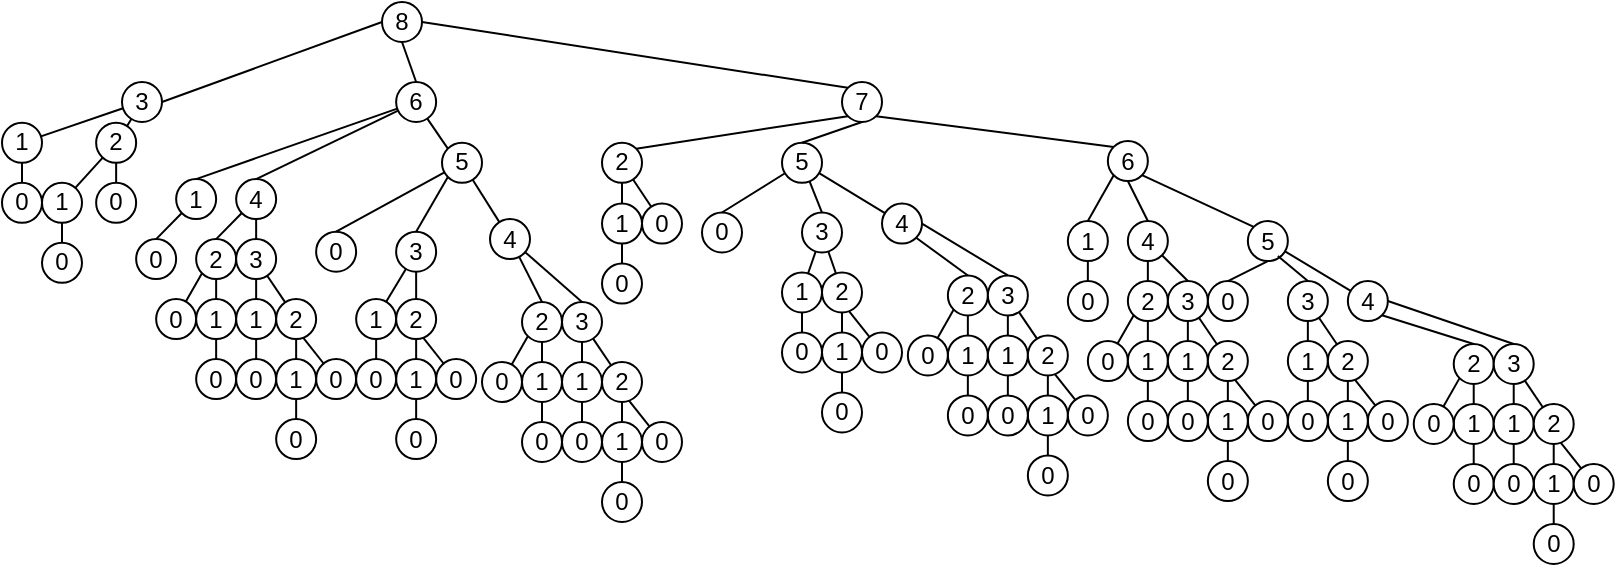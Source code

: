 <mxfile version="14.4.4" type="device"><diagram id="DLng_saLOyk_sJmvVjoK" name="Page-1"><mxGraphModel dx="918" dy="495" grid="1" gridSize="10" guides="1" tooltips="1" connect="1" arrows="1" fold="1" page="1" pageScale="1" pageWidth="827" pageHeight="1169" math="0" shadow="0"><root><mxCell id="0"/><mxCell id="1" parent="0"/><mxCell id="GqvybRSyc_R6Mzjsdeif-1" value="8" style="ellipse;whiteSpace=wrap;html=1;aspect=fixed;" vertex="1" parent="1"><mxGeometry x="360" y="30" width="20" height="20" as="geometry"/></mxCell><mxCell id="GqvybRSyc_R6Mzjsdeif-2" value="3" style="ellipse;whiteSpace=wrap;html=1;aspect=fixed;" vertex="1" parent="1"><mxGeometry x="230" y="70" width="20" height="20" as="geometry"/></mxCell><mxCell id="GqvybRSyc_R6Mzjsdeif-5" value="&lt;div&gt;6&lt;/div&gt;" style="ellipse;whiteSpace=wrap;html=1;aspect=fixed;" vertex="1" parent="1"><mxGeometry x="367.07" y="70" width="20" height="20" as="geometry"/></mxCell><mxCell id="GqvybRSyc_R6Mzjsdeif-6" value="&lt;div&gt;7&lt;/div&gt;" style="ellipse;whiteSpace=wrap;html=1;aspect=fixed;" vertex="1" parent="1"><mxGeometry x="590" y="70" width="20" height="20" as="geometry"/></mxCell><mxCell id="GqvybRSyc_R6Mzjsdeif-8" value="" style="endArrow=none;html=1;entryX=0;entryY=0.5;entryDx=0;entryDy=0;exitX=1;exitY=0.5;exitDx=0;exitDy=0;" edge="1" parent="1" source="GqvybRSyc_R6Mzjsdeif-2" target="GqvybRSyc_R6Mzjsdeif-1"><mxGeometry width="50" height="50" relative="1" as="geometry"><mxPoint x="420" y="280" as="sourcePoint"/><mxPoint x="470" y="230" as="targetPoint"/></mxGeometry></mxCell><mxCell id="GqvybRSyc_R6Mzjsdeif-9" value="" style="endArrow=none;html=1;entryX=1;entryY=0.5;entryDx=0;entryDy=0;exitX=0;exitY=0;exitDx=0;exitDy=0;" edge="1" parent="1" source="GqvybRSyc_R6Mzjsdeif-6" target="GqvybRSyc_R6Mzjsdeif-1"><mxGeometry width="50" height="50" relative="1" as="geometry"><mxPoint x="420" y="280" as="sourcePoint"/><mxPoint x="470" y="230" as="targetPoint"/></mxGeometry></mxCell><mxCell id="GqvybRSyc_R6Mzjsdeif-16" value="" style="endArrow=none;html=1;entryX=0.5;entryY=1;entryDx=0;entryDy=0;exitX=0.5;exitY=0;exitDx=0;exitDy=0;" edge="1" parent="1" source="GqvybRSyc_R6Mzjsdeif-5" target="GqvybRSyc_R6Mzjsdeif-1"><mxGeometry width="50" height="50" relative="1" as="geometry"><mxPoint x="390" y="250" as="sourcePoint"/><mxPoint x="440" y="200" as="targetPoint"/></mxGeometry></mxCell><mxCell id="GqvybRSyc_R6Mzjsdeif-17" value="2" style="ellipse;whiteSpace=wrap;html=1;aspect=fixed;" vertex="1" parent="1"><mxGeometry x="470" y="100.4" width="20" height="20" as="geometry"/></mxCell><mxCell id="GqvybRSyc_R6Mzjsdeif-18" value="5" style="ellipse;whiteSpace=wrap;html=1;aspect=fixed;" vertex="1" parent="1"><mxGeometry x="560" y="100.4" width="20" height="20" as="geometry"/></mxCell><mxCell id="GqvybRSyc_R6Mzjsdeif-19" value="6" style="ellipse;whiteSpace=wrap;html=1;aspect=fixed;" vertex="1" parent="1"><mxGeometry x="722.93" y="99.53" width="20" height="20" as="geometry"/></mxCell><mxCell id="GqvybRSyc_R6Mzjsdeif-21" value="" style="endArrow=none;html=1;entryX=0;entryY=1;entryDx=0;entryDy=0;exitX=1;exitY=0;exitDx=0;exitDy=0;" edge="1" parent="1" source="GqvybRSyc_R6Mzjsdeif-17" target="GqvybRSyc_R6Mzjsdeif-6"><mxGeometry width="50" height="50" relative="1" as="geometry"><mxPoint x="390" y="250" as="sourcePoint"/><mxPoint x="440" y="200" as="targetPoint"/></mxGeometry></mxCell><mxCell id="GqvybRSyc_R6Mzjsdeif-22" value="" style="endArrow=none;html=1;entryX=0.5;entryY=1;entryDx=0;entryDy=0;exitX=0.5;exitY=0;exitDx=0;exitDy=0;" edge="1" parent="1" source="GqvybRSyc_R6Mzjsdeif-18" target="GqvybRSyc_R6Mzjsdeif-6"><mxGeometry width="50" height="50" relative="1" as="geometry"><mxPoint x="390" y="250" as="sourcePoint"/><mxPoint x="440" y="200" as="targetPoint"/></mxGeometry></mxCell><mxCell id="GqvybRSyc_R6Mzjsdeif-23" value="" style="endArrow=none;html=1;entryX=1;entryY=1;entryDx=0;entryDy=0;exitX=0;exitY=0;exitDx=0;exitDy=0;" edge="1" parent="1" source="GqvybRSyc_R6Mzjsdeif-19" target="GqvybRSyc_R6Mzjsdeif-6"><mxGeometry width="50" height="50" relative="1" as="geometry"><mxPoint x="420" y="250" as="sourcePoint"/><mxPoint x="470" y="200" as="targetPoint"/></mxGeometry></mxCell><mxCell id="GqvybRSyc_R6Mzjsdeif-26" value="1" style="ellipse;whiteSpace=wrap;html=1;aspect=fixed;" vertex="1" parent="1"><mxGeometry x="702.93" y="139.53" width="20" height="20" as="geometry"/></mxCell><mxCell id="GqvybRSyc_R6Mzjsdeif-27" value="4" style="ellipse;whiteSpace=wrap;html=1;aspect=fixed;" vertex="1" parent="1"><mxGeometry x="732.93" y="139.53" width="20" height="20" as="geometry"/></mxCell><mxCell id="GqvybRSyc_R6Mzjsdeif-30" value="5" style="ellipse;whiteSpace=wrap;html=1;aspect=fixed;" vertex="1" parent="1"><mxGeometry x="792.93" y="139.53" width="20" height="20" as="geometry"/></mxCell><mxCell id="GqvybRSyc_R6Mzjsdeif-31" value="" style="endArrow=none;html=1;entryX=0;entryY=1;entryDx=0;entryDy=0;exitX=0.5;exitY=0;exitDx=0;exitDy=0;" edge="1" parent="1" source="GqvybRSyc_R6Mzjsdeif-26" target="GqvybRSyc_R6Mzjsdeif-19"><mxGeometry width="50" height="50" relative="1" as="geometry"><mxPoint x="472.93" y="239.53" as="sourcePoint"/><mxPoint x="522.93" y="189.53" as="targetPoint"/></mxGeometry></mxCell><mxCell id="GqvybRSyc_R6Mzjsdeif-32" value="" style="endArrow=none;html=1;entryX=0.5;entryY=1;entryDx=0;entryDy=0;exitX=0.5;exitY=0;exitDx=0;exitDy=0;" edge="1" parent="1" source="GqvybRSyc_R6Mzjsdeif-27" target="GqvybRSyc_R6Mzjsdeif-19"><mxGeometry width="50" height="50" relative="1" as="geometry"><mxPoint x="472.93" y="239.53" as="sourcePoint"/><mxPoint x="522.93" y="189.53" as="targetPoint"/></mxGeometry></mxCell><mxCell id="GqvybRSyc_R6Mzjsdeif-33" value="" style="endArrow=none;html=1;entryX=1;entryY=1;entryDx=0;entryDy=0;exitX=0;exitY=0;exitDx=0;exitDy=0;" edge="1" parent="1" source="GqvybRSyc_R6Mzjsdeif-30" target="GqvybRSyc_R6Mzjsdeif-19"><mxGeometry width="50" height="50" relative="1" as="geometry"><mxPoint x="472.93" y="239.53" as="sourcePoint"/><mxPoint x="522.93" y="189.53" as="targetPoint"/></mxGeometry></mxCell><mxCell id="GqvybRSyc_R6Mzjsdeif-34" value="0" style="ellipse;whiteSpace=wrap;html=1;aspect=fixed;" vertex="1" parent="1"><mxGeometry x="702.93" y="169.53" width="20" height="20" as="geometry"/></mxCell><mxCell id="GqvybRSyc_R6Mzjsdeif-35" value="2" style="ellipse;whiteSpace=wrap;html=1;aspect=fixed;" vertex="1" parent="1"><mxGeometry x="732.93" y="169.53" width="20" height="20" as="geometry"/></mxCell><mxCell id="GqvybRSyc_R6Mzjsdeif-36" value="3" style="ellipse;whiteSpace=wrap;html=1;aspect=fixed;" vertex="1" parent="1"><mxGeometry x="752.93" y="169.53" width="20" height="20" as="geometry"/></mxCell><mxCell id="GqvybRSyc_R6Mzjsdeif-37" value="" style="endArrow=none;html=1;entryX=0.5;entryY=1;entryDx=0;entryDy=0;exitX=0.5;exitY=0;exitDx=0;exitDy=0;" edge="1" parent="1" source="GqvybRSyc_R6Mzjsdeif-34" target="GqvybRSyc_R6Mzjsdeif-26"><mxGeometry width="50" height="50" relative="1" as="geometry"><mxPoint x="472.93" y="239.53" as="sourcePoint"/><mxPoint x="522.93" y="189.53" as="targetPoint"/></mxGeometry></mxCell><mxCell id="GqvybRSyc_R6Mzjsdeif-38" value="" style="endArrow=none;html=1;entryX=0.5;entryY=1;entryDx=0;entryDy=0;exitX=0.5;exitY=0;exitDx=0;exitDy=0;" edge="1" parent="1" source="GqvybRSyc_R6Mzjsdeif-35" target="GqvybRSyc_R6Mzjsdeif-27"><mxGeometry width="50" height="50" relative="1" as="geometry"><mxPoint x="472.93" y="239.53" as="sourcePoint"/><mxPoint x="522.93" y="189.53" as="targetPoint"/></mxGeometry></mxCell><mxCell id="GqvybRSyc_R6Mzjsdeif-39" value="" style="endArrow=none;html=1;entryX=1;entryY=1;entryDx=0;entryDy=0;exitX=0.5;exitY=0;exitDx=0;exitDy=0;" edge="1" parent="1" source="GqvybRSyc_R6Mzjsdeif-36" target="GqvybRSyc_R6Mzjsdeif-27"><mxGeometry width="50" height="50" relative="1" as="geometry"><mxPoint x="472.93" y="239.53" as="sourcePoint"/><mxPoint x="522.93" y="189.53" as="targetPoint"/></mxGeometry></mxCell><mxCell id="GqvybRSyc_R6Mzjsdeif-40" value="0" style="ellipse;whiteSpace=wrap;html=1;aspect=fixed;" vertex="1" parent="1"><mxGeometry x="772.93" y="169.53" width="20" height="20" as="geometry"/></mxCell><mxCell id="GqvybRSyc_R6Mzjsdeif-42" value="4" style="ellipse;whiteSpace=wrap;html=1;aspect=fixed;" vertex="1" parent="1"><mxGeometry x="842.93" y="169.53" width="20" height="20" as="geometry"/></mxCell><mxCell id="GqvybRSyc_R6Mzjsdeif-43" value="" style="endArrow=none;html=1;entryX=0.5;entryY=1;entryDx=0;entryDy=0;exitX=0.5;exitY=0;exitDx=0;exitDy=0;" edge="1" parent="1" source="GqvybRSyc_R6Mzjsdeif-40" target="GqvybRSyc_R6Mzjsdeif-30"><mxGeometry width="50" height="50" relative="1" as="geometry"><mxPoint x="472.93" y="239.53" as="sourcePoint"/><mxPoint x="522.93" y="189.53" as="targetPoint"/></mxGeometry></mxCell><mxCell id="GqvybRSyc_R6Mzjsdeif-45" value="" style="endArrow=none;html=1;" edge="1" parent="1" source="GqvybRSyc_R6Mzjsdeif-42" target="GqvybRSyc_R6Mzjsdeif-30"><mxGeometry width="50" height="50" relative="1" as="geometry"><mxPoint x="472.93" y="239.53" as="sourcePoint"/><mxPoint x="522.93" y="189.53" as="targetPoint"/></mxGeometry></mxCell><mxCell id="GqvybRSyc_R6Mzjsdeif-50" value="0" style="ellipse;whiteSpace=wrap;html=1;aspect=fixed;" vertex="1" parent="1"><mxGeometry x="712.93" y="199.53" width="20" height="20" as="geometry"/></mxCell><mxCell id="GqvybRSyc_R6Mzjsdeif-51" value="1" style="ellipse;whiteSpace=wrap;html=1;aspect=fixed;" vertex="1" parent="1"><mxGeometry x="732.93" y="199.53" width="20" height="20" as="geometry"/></mxCell><mxCell id="GqvybRSyc_R6Mzjsdeif-52" value="0" style="ellipse;whiteSpace=wrap;html=1;aspect=fixed;" vertex="1" parent="1"><mxGeometry x="732.93" y="229.53" width="20" height="20" as="geometry"/></mxCell><mxCell id="GqvybRSyc_R6Mzjsdeif-53" value="" style="endArrow=none;html=1;entryX=0.5;entryY=1;entryDx=0;entryDy=0;exitX=0.5;exitY=0;exitDx=0;exitDy=0;" edge="1" source="GqvybRSyc_R6Mzjsdeif-52" target="GqvybRSyc_R6Mzjsdeif-51" parent="1"><mxGeometry width="50" height="50" relative="1" as="geometry"><mxPoint x="502.93" y="299.53" as="sourcePoint"/><mxPoint x="552.93" y="249.53" as="targetPoint"/></mxGeometry></mxCell><mxCell id="GqvybRSyc_R6Mzjsdeif-54" value="" style="endArrow=none;html=1;entryX=0;entryY=1;entryDx=0;entryDy=0;" edge="1" parent="1" source="GqvybRSyc_R6Mzjsdeif-50" target="GqvybRSyc_R6Mzjsdeif-35"><mxGeometry width="50" height="50" relative="1" as="geometry"><mxPoint x="462.93" y="239.53" as="sourcePoint"/><mxPoint x="512.93" y="189.53" as="targetPoint"/></mxGeometry></mxCell><mxCell id="GqvybRSyc_R6Mzjsdeif-55" value="" style="endArrow=none;html=1;" edge="1" parent="1" source="GqvybRSyc_R6Mzjsdeif-51" target="GqvybRSyc_R6Mzjsdeif-35"><mxGeometry width="50" height="50" relative="1" as="geometry"><mxPoint x="462.93" y="239.53" as="sourcePoint"/><mxPoint x="512.93" y="189.53" as="targetPoint"/></mxGeometry></mxCell><mxCell id="GqvybRSyc_R6Mzjsdeif-56" value="1" style="ellipse;whiteSpace=wrap;html=1;aspect=fixed;" vertex="1" parent="1"><mxGeometry x="752.93" y="199.53" width="20" height="20" as="geometry"/></mxCell><mxCell id="GqvybRSyc_R6Mzjsdeif-57" value="2" style="ellipse;whiteSpace=wrap;html=1;aspect=fixed;" vertex="1" parent="1"><mxGeometry x="772.93" y="199.53" width="20" height="20" as="geometry"/></mxCell><mxCell id="GqvybRSyc_R6Mzjsdeif-58" value="" style="endArrow=none;html=1;" edge="1" parent="1" source="GqvybRSyc_R6Mzjsdeif-56" target="GqvybRSyc_R6Mzjsdeif-36"><mxGeometry width="50" height="50" relative="1" as="geometry"><mxPoint x="472.93" y="229.53" as="sourcePoint"/><mxPoint x="522.93" y="179.53" as="targetPoint"/></mxGeometry></mxCell><mxCell id="GqvybRSyc_R6Mzjsdeif-59" value="" style="endArrow=none;html=1;" edge="1" parent="1" source="GqvybRSyc_R6Mzjsdeif-57" target="GqvybRSyc_R6Mzjsdeif-36"><mxGeometry width="50" height="50" relative="1" as="geometry"><mxPoint x="472.93" y="229.53" as="sourcePoint"/><mxPoint x="522.93" y="179.53" as="targetPoint"/></mxGeometry></mxCell><mxCell id="GqvybRSyc_R6Mzjsdeif-63" value="0" style="ellipse;whiteSpace=wrap;html=1;aspect=fixed;" vertex="1" parent="1"><mxGeometry x="792.93" y="229.53" width="20" height="20" as="geometry"/></mxCell><mxCell id="GqvybRSyc_R6Mzjsdeif-64" value="1" style="ellipse;whiteSpace=wrap;html=1;aspect=fixed;" vertex="1" parent="1"><mxGeometry x="772.93" y="229.53" width="20" height="20" as="geometry"/></mxCell><mxCell id="GqvybRSyc_R6Mzjsdeif-65" value="0" style="ellipse;whiteSpace=wrap;html=1;aspect=fixed;" vertex="1" parent="1"><mxGeometry x="772.93" y="259.53" width="20" height="20" as="geometry"/></mxCell><mxCell id="GqvybRSyc_R6Mzjsdeif-66" value="" style="endArrow=none;html=1;entryX=0.5;entryY=1;entryDx=0;entryDy=0;exitX=0.5;exitY=0;exitDx=0;exitDy=0;" edge="1" source="GqvybRSyc_R6Mzjsdeif-65" target="GqvybRSyc_R6Mzjsdeif-64" parent="1"><mxGeometry width="50" height="50" relative="1" as="geometry"><mxPoint x="542.93" y="329.53" as="sourcePoint"/><mxPoint x="592.93" y="279.53" as="targetPoint"/></mxGeometry></mxCell><mxCell id="GqvybRSyc_R6Mzjsdeif-67" value="" style="endArrow=none;html=1;entryX=0.67;entryY=0.96;entryDx=0;entryDy=0;entryPerimeter=0;" edge="1" source="GqvybRSyc_R6Mzjsdeif-63" target="GqvybRSyc_R6Mzjsdeif-57" parent="1"><mxGeometry width="50" height="50" relative="1" as="geometry"><mxPoint x="502.93" y="299.53" as="sourcePoint"/><mxPoint x="552.93" y="249.53" as="targetPoint"/></mxGeometry></mxCell><mxCell id="GqvybRSyc_R6Mzjsdeif-68" value="" style="endArrow=none;html=1;" edge="1" source="GqvybRSyc_R6Mzjsdeif-64" parent="1"><mxGeometry width="50" height="50" relative="1" as="geometry"><mxPoint x="502.93" y="269.53" as="sourcePoint"/><mxPoint x="782.93" y="219.53" as="targetPoint"/></mxGeometry></mxCell><mxCell id="GqvybRSyc_R6Mzjsdeif-69" value="0" style="ellipse;whiteSpace=wrap;html=1;aspect=fixed;" vertex="1" parent="1"><mxGeometry x="752.93" y="229.53" width="20" height="20" as="geometry"/></mxCell><mxCell id="GqvybRSyc_R6Mzjsdeif-70" value="" style="endArrow=none;html=1;entryX=0.5;entryY=1;entryDx=0;entryDy=0;exitX=0.5;exitY=0;exitDx=0;exitDy=0;" edge="1" source="GqvybRSyc_R6Mzjsdeif-69" parent="1"><mxGeometry width="50" height="50" relative="1" as="geometry"><mxPoint x="522.93" y="299.53" as="sourcePoint"/><mxPoint x="762.93" y="219.53" as="targetPoint"/></mxGeometry></mxCell><mxCell id="GqvybRSyc_R6Mzjsdeif-71" value="3" style="ellipse;whiteSpace=wrap;html=1;aspect=fixed;" vertex="1" parent="1"><mxGeometry x="812.93" y="169.53" width="20" height="20" as="geometry"/></mxCell><mxCell id="GqvybRSyc_R6Mzjsdeif-72" value="1" style="ellipse;whiteSpace=wrap;html=1;aspect=fixed;" vertex="1" parent="1"><mxGeometry x="812.93" y="199.53" width="20" height="20" as="geometry"/></mxCell><mxCell id="GqvybRSyc_R6Mzjsdeif-73" value="2" style="ellipse;whiteSpace=wrap;html=1;aspect=fixed;" vertex="1" parent="1"><mxGeometry x="832.93" y="199.53" width="20" height="20" as="geometry"/></mxCell><mxCell id="GqvybRSyc_R6Mzjsdeif-74" value="" style="endArrow=none;html=1;" edge="1" source="GqvybRSyc_R6Mzjsdeif-72" target="GqvybRSyc_R6Mzjsdeif-71" parent="1"><mxGeometry width="50" height="50" relative="1" as="geometry"><mxPoint x="532.93" y="229.53" as="sourcePoint"/><mxPoint x="582.93" y="179.53" as="targetPoint"/></mxGeometry></mxCell><mxCell id="GqvybRSyc_R6Mzjsdeif-75" value="" style="endArrow=none;html=1;" edge="1" source="GqvybRSyc_R6Mzjsdeif-73" target="GqvybRSyc_R6Mzjsdeif-71" parent="1"><mxGeometry width="50" height="50" relative="1" as="geometry"><mxPoint x="532.93" y="229.53" as="sourcePoint"/><mxPoint x="582.93" y="179.53" as="targetPoint"/></mxGeometry></mxCell><mxCell id="GqvybRSyc_R6Mzjsdeif-76" value="0" style="ellipse;whiteSpace=wrap;html=1;aspect=fixed;" vertex="1" parent="1"><mxGeometry x="852.93" y="229.53" width="20" height="20" as="geometry"/></mxCell><mxCell id="GqvybRSyc_R6Mzjsdeif-77" value="1" style="ellipse;whiteSpace=wrap;html=1;aspect=fixed;" vertex="1" parent="1"><mxGeometry x="832.93" y="229.53" width="20" height="20" as="geometry"/></mxCell><mxCell id="GqvybRSyc_R6Mzjsdeif-78" value="0" style="ellipse;whiteSpace=wrap;html=1;aspect=fixed;" vertex="1" parent="1"><mxGeometry x="832.93" y="259.53" width="20" height="20" as="geometry"/></mxCell><mxCell id="GqvybRSyc_R6Mzjsdeif-79" value="" style="endArrow=none;html=1;entryX=0.5;entryY=1;entryDx=0;entryDy=0;exitX=0.5;exitY=0;exitDx=0;exitDy=0;" edge="1" source="GqvybRSyc_R6Mzjsdeif-78" target="GqvybRSyc_R6Mzjsdeif-77" parent="1"><mxGeometry width="50" height="50" relative="1" as="geometry"><mxPoint x="602.93" y="329.53" as="sourcePoint"/><mxPoint x="652.93" y="279.53" as="targetPoint"/></mxGeometry></mxCell><mxCell id="GqvybRSyc_R6Mzjsdeif-80" value="" style="endArrow=none;html=1;entryX=0.67;entryY=0.96;entryDx=0;entryDy=0;entryPerimeter=0;" edge="1" source="GqvybRSyc_R6Mzjsdeif-76" target="GqvybRSyc_R6Mzjsdeif-73" parent="1"><mxGeometry width="50" height="50" relative="1" as="geometry"><mxPoint x="562.93" y="299.53" as="sourcePoint"/><mxPoint x="612.93" y="249.53" as="targetPoint"/></mxGeometry></mxCell><mxCell id="GqvybRSyc_R6Mzjsdeif-81" value="" style="endArrow=none;html=1;" edge="1" source="GqvybRSyc_R6Mzjsdeif-77" parent="1"><mxGeometry width="50" height="50" relative="1" as="geometry"><mxPoint x="562.93" y="269.53" as="sourcePoint"/><mxPoint x="842.93" y="219.53" as="targetPoint"/></mxGeometry></mxCell><mxCell id="GqvybRSyc_R6Mzjsdeif-82" value="0" style="ellipse;whiteSpace=wrap;html=1;aspect=fixed;" vertex="1" parent="1"><mxGeometry x="812.93" y="229.53" width="20" height="20" as="geometry"/></mxCell><mxCell id="GqvybRSyc_R6Mzjsdeif-83" value="" style="endArrow=none;html=1;entryX=0.5;entryY=1;entryDx=0;entryDy=0;exitX=0.5;exitY=0;exitDx=0;exitDy=0;" edge="1" source="GqvybRSyc_R6Mzjsdeif-82" parent="1"><mxGeometry width="50" height="50" relative="1" as="geometry"><mxPoint x="582.93" y="299.53" as="sourcePoint"/><mxPoint x="822.93" y="219.53" as="targetPoint"/></mxGeometry></mxCell><mxCell id="GqvybRSyc_R6Mzjsdeif-84" value="" style="endArrow=none;html=1;entryX=0.75;entryY=1.02;entryDx=0;entryDy=0;exitX=0.5;exitY=0;exitDx=0;exitDy=0;entryPerimeter=0;" edge="1" source="GqvybRSyc_R6Mzjsdeif-71" parent="1"><mxGeometry width="50" height="50" relative="1" as="geometry"><mxPoint x="532.93" y="239.53" as="sourcePoint"/><mxPoint x="807.93" y="157.0" as="targetPoint"/></mxGeometry></mxCell><mxCell id="GqvybRSyc_R6Mzjsdeif-85" value="2" style="ellipse;whiteSpace=wrap;html=1;aspect=fixed;" vertex="1" parent="1"><mxGeometry x="895.86" y="200.99" width="20" height="20" as="geometry"/></mxCell><mxCell id="GqvybRSyc_R6Mzjsdeif-86" value="3" style="ellipse;whiteSpace=wrap;html=1;aspect=fixed;" vertex="1" parent="1"><mxGeometry x="915.86" y="200.99" width="20" height="20" as="geometry"/></mxCell><mxCell id="GqvybRSyc_R6Mzjsdeif-87" value="" style="endArrow=none;html=1;entryX=1;entryY=1;entryDx=0;entryDy=0;exitX=0.5;exitY=0;exitDx=0;exitDy=0;" edge="1" source="GqvybRSyc_R6Mzjsdeif-85" parent="1" target="GqvybRSyc_R6Mzjsdeif-42"><mxGeometry width="50" height="50" relative="1" as="geometry"><mxPoint x="635.86" y="270.99" as="sourcePoint"/><mxPoint x="862.931" y="196.601" as="targetPoint"/></mxGeometry></mxCell><mxCell id="GqvybRSyc_R6Mzjsdeif-88" value="" style="endArrow=none;html=1;entryX=1;entryY=0.5;entryDx=0;entryDy=0;exitX=0.5;exitY=0;exitDx=0;exitDy=0;" edge="1" source="GqvybRSyc_R6Mzjsdeif-86" parent="1" target="GqvybRSyc_R6Mzjsdeif-42"><mxGeometry width="50" height="50" relative="1" as="geometry"><mxPoint x="635.86" y="270.99" as="sourcePoint"/><mxPoint x="865.86" y="189.53" as="targetPoint"/></mxGeometry></mxCell><mxCell id="GqvybRSyc_R6Mzjsdeif-89" value="1" style="ellipse;whiteSpace=wrap;html=1;aspect=fixed;" vertex="1" parent="1"><mxGeometry x="895.86" y="230.99" width="20" height="20" as="geometry"/></mxCell><mxCell id="GqvybRSyc_R6Mzjsdeif-90" value="0" style="ellipse;whiteSpace=wrap;html=1;aspect=fixed;" vertex="1" parent="1"><mxGeometry x="895.86" y="260.99" width="20" height="20" as="geometry"/></mxCell><mxCell id="GqvybRSyc_R6Mzjsdeif-91" value="" style="endArrow=none;html=1;entryX=0.5;entryY=1;entryDx=0;entryDy=0;exitX=0.5;exitY=0;exitDx=0;exitDy=0;" edge="1" source="GqvybRSyc_R6Mzjsdeif-90" target="GqvybRSyc_R6Mzjsdeif-89" parent="1"><mxGeometry width="50" height="50" relative="1" as="geometry"><mxPoint x="665.86" y="330.99" as="sourcePoint"/><mxPoint x="715.86" y="280.99" as="targetPoint"/></mxGeometry></mxCell><mxCell id="GqvybRSyc_R6Mzjsdeif-92" value="" style="endArrow=none;html=1;" edge="1" source="GqvybRSyc_R6Mzjsdeif-89" target="GqvybRSyc_R6Mzjsdeif-85" parent="1"><mxGeometry width="50" height="50" relative="1" as="geometry"><mxPoint x="625.86" y="270.99" as="sourcePoint"/><mxPoint x="675.86" y="220.99" as="targetPoint"/></mxGeometry></mxCell><mxCell id="GqvybRSyc_R6Mzjsdeif-93" value="1" style="ellipse;whiteSpace=wrap;html=1;aspect=fixed;" vertex="1" parent="1"><mxGeometry x="915.86" y="230.99" width="20" height="20" as="geometry"/></mxCell><mxCell id="GqvybRSyc_R6Mzjsdeif-94" value="2" style="ellipse;whiteSpace=wrap;html=1;aspect=fixed;" vertex="1" parent="1"><mxGeometry x="935.86" y="230.99" width="20" height="20" as="geometry"/></mxCell><mxCell id="GqvybRSyc_R6Mzjsdeif-95" value="" style="endArrow=none;html=1;" edge="1" source="GqvybRSyc_R6Mzjsdeif-93" target="GqvybRSyc_R6Mzjsdeif-86" parent="1"><mxGeometry width="50" height="50" relative="1" as="geometry"><mxPoint x="635.86" y="260.99" as="sourcePoint"/><mxPoint x="685.86" y="210.99" as="targetPoint"/></mxGeometry></mxCell><mxCell id="GqvybRSyc_R6Mzjsdeif-96" value="" style="endArrow=none;html=1;" edge="1" source="GqvybRSyc_R6Mzjsdeif-94" target="GqvybRSyc_R6Mzjsdeif-86" parent="1"><mxGeometry width="50" height="50" relative="1" as="geometry"><mxPoint x="635.86" y="260.99" as="sourcePoint"/><mxPoint x="685.86" y="210.99" as="targetPoint"/></mxGeometry></mxCell><mxCell id="GqvybRSyc_R6Mzjsdeif-97" value="1" style="ellipse;whiteSpace=wrap;html=1;aspect=fixed;" vertex="1" parent="1"><mxGeometry x="935.86" y="260.99" width="20" height="20" as="geometry"/></mxCell><mxCell id="GqvybRSyc_R6Mzjsdeif-98" value="0" style="ellipse;whiteSpace=wrap;html=1;aspect=fixed;" vertex="1" parent="1"><mxGeometry x="935.86" y="290.99" width="20" height="20" as="geometry"/></mxCell><mxCell id="GqvybRSyc_R6Mzjsdeif-99" value="" style="endArrow=none;html=1;entryX=0.5;entryY=1;entryDx=0;entryDy=0;exitX=0.5;exitY=0;exitDx=0;exitDy=0;" edge="1" source="GqvybRSyc_R6Mzjsdeif-98" target="GqvybRSyc_R6Mzjsdeif-97" parent="1"><mxGeometry width="50" height="50" relative="1" as="geometry"><mxPoint x="705.86" y="360.99" as="sourcePoint"/><mxPoint x="755.86" y="310.99" as="targetPoint"/></mxGeometry></mxCell><mxCell id="GqvybRSyc_R6Mzjsdeif-100" value="" style="endArrow=none;html=1;entryX=0.67;entryY=0.96;entryDx=0;entryDy=0;entryPerimeter=0;" edge="1" source="GqvybRSyc_R6Mzjsdeif-106" target="GqvybRSyc_R6Mzjsdeif-94" parent="1"><mxGeometry width="50" height="50" relative="1" as="geometry"><mxPoint x="665.86" y="330.99" as="sourcePoint"/><mxPoint x="715.86" y="280.99" as="targetPoint"/></mxGeometry></mxCell><mxCell id="GqvybRSyc_R6Mzjsdeif-101" value="" style="endArrow=none;html=1;" edge="1" source="GqvybRSyc_R6Mzjsdeif-97" parent="1"><mxGeometry width="50" height="50" relative="1" as="geometry"><mxPoint x="665.86" y="300.99" as="sourcePoint"/><mxPoint x="945.86" y="250.99" as="targetPoint"/></mxGeometry></mxCell><mxCell id="GqvybRSyc_R6Mzjsdeif-102" value="0" style="ellipse;whiteSpace=wrap;html=1;aspect=fixed;" vertex="1" parent="1"><mxGeometry x="915.86" y="260.99" width="20" height="20" as="geometry"/></mxCell><mxCell id="GqvybRSyc_R6Mzjsdeif-103" value="" style="endArrow=none;html=1;entryX=0.5;entryY=1;entryDx=0;entryDy=0;exitX=0.5;exitY=0;exitDx=0;exitDy=0;" edge="1" source="GqvybRSyc_R6Mzjsdeif-102" parent="1"><mxGeometry width="50" height="50" relative="1" as="geometry"><mxPoint x="685.86" y="330.99" as="sourcePoint"/><mxPoint x="925.86" y="250.99" as="targetPoint"/></mxGeometry></mxCell><mxCell id="GqvybRSyc_R6Mzjsdeif-104" value="0" style="ellipse;whiteSpace=wrap;html=1;aspect=fixed;" vertex="1" parent="1"><mxGeometry x="875.86" y="230.99" width="20" height="20" as="geometry"/></mxCell><mxCell id="GqvybRSyc_R6Mzjsdeif-105" value="" style="endArrow=none;html=1;entryX=0;entryY=1;entryDx=0;entryDy=0;" edge="1" source="GqvybRSyc_R6Mzjsdeif-104" target="GqvybRSyc_R6Mzjsdeif-85" parent="1"><mxGeometry width="50" height="50" relative="1" as="geometry"><mxPoint x="625.86" y="270.99" as="sourcePoint"/><mxPoint x="675.86" y="220.99" as="targetPoint"/></mxGeometry></mxCell><mxCell id="GqvybRSyc_R6Mzjsdeif-106" value="0" style="ellipse;whiteSpace=wrap;html=1;aspect=fixed;" vertex="1" parent="1"><mxGeometry x="955.86" y="260.99" width="20" height="20" as="geometry"/></mxCell><mxCell id="GqvybRSyc_R6Mzjsdeif-151" value="0" style="ellipse;whiteSpace=wrap;html=1;aspect=fixed;" vertex="1" parent="1"><mxGeometry x="520" y="135.26" width="20" height="20" as="geometry"/></mxCell><mxCell id="GqvybRSyc_R6Mzjsdeif-152" value="4" style="ellipse;whiteSpace=wrap;html=1;aspect=fixed;" vertex="1" parent="1"><mxGeometry x="610" y="130.8" width="20" height="20" as="geometry"/></mxCell><mxCell id="GqvybRSyc_R6Mzjsdeif-153" value="" style="endArrow=none;html=1;exitX=0.5;exitY=0;exitDx=0;exitDy=0;" edge="1" source="GqvybRSyc_R6Mzjsdeif-151" parent="1" target="GqvybRSyc_R6Mzjsdeif-18"><mxGeometry width="50" height="50" relative="1" as="geometry"><mxPoint x="260" y="214.86" as="sourcePoint"/><mxPoint x="590" y="134.86" as="targetPoint"/></mxGeometry></mxCell><mxCell id="GqvybRSyc_R6Mzjsdeif-154" value="" style="endArrow=none;html=1;" edge="1" source="GqvybRSyc_R6Mzjsdeif-152" parent="1" target="GqvybRSyc_R6Mzjsdeif-18"><mxGeometry width="50" height="50" relative="1" as="geometry"><mxPoint x="260" y="214.86" as="sourcePoint"/><mxPoint x="598.575" y="130.005" as="targetPoint"/></mxGeometry></mxCell><mxCell id="GqvybRSyc_R6Mzjsdeif-155" value="3" style="ellipse;whiteSpace=wrap;html=1;aspect=fixed;" vertex="1" parent="1"><mxGeometry x="570.0" y="135.26" width="20" height="20" as="geometry"/></mxCell><mxCell id="GqvybRSyc_R6Mzjsdeif-156" value="1" style="ellipse;whiteSpace=wrap;html=1;aspect=fixed;" vertex="1" parent="1"><mxGeometry x="560.0" y="165.26" width="20" height="20" as="geometry"/></mxCell><mxCell id="GqvybRSyc_R6Mzjsdeif-157" value="2" style="ellipse;whiteSpace=wrap;html=1;aspect=fixed;" vertex="1" parent="1"><mxGeometry x="580.0" y="165.26" width="20" height="20" as="geometry"/></mxCell><mxCell id="GqvybRSyc_R6Mzjsdeif-158" value="" style="endArrow=none;html=1;" edge="1" source="GqvybRSyc_R6Mzjsdeif-156" target="GqvybRSyc_R6Mzjsdeif-155" parent="1"><mxGeometry width="50" height="50" relative="1" as="geometry"><mxPoint x="280" y="195.26" as="sourcePoint"/><mxPoint x="330.0" y="145.26" as="targetPoint"/></mxGeometry></mxCell><mxCell id="GqvybRSyc_R6Mzjsdeif-159" value="" style="endArrow=none;html=1;" edge="1" source="GqvybRSyc_R6Mzjsdeif-157" target="GqvybRSyc_R6Mzjsdeif-155" parent="1"><mxGeometry width="50" height="50" relative="1" as="geometry"><mxPoint x="280" y="195.26" as="sourcePoint"/><mxPoint x="330.0" y="145.26" as="targetPoint"/></mxGeometry></mxCell><mxCell id="GqvybRSyc_R6Mzjsdeif-160" value="0" style="ellipse;whiteSpace=wrap;html=1;aspect=fixed;" vertex="1" parent="1"><mxGeometry x="600.0" y="195.26" width="20" height="20" as="geometry"/></mxCell><mxCell id="GqvybRSyc_R6Mzjsdeif-161" value="1" style="ellipse;whiteSpace=wrap;html=1;aspect=fixed;" vertex="1" parent="1"><mxGeometry x="580.0" y="195.26" width="20" height="20" as="geometry"/></mxCell><mxCell id="GqvybRSyc_R6Mzjsdeif-162" value="0" style="ellipse;whiteSpace=wrap;html=1;aspect=fixed;" vertex="1" parent="1"><mxGeometry x="580.0" y="225.26" width="20" height="20" as="geometry"/></mxCell><mxCell id="GqvybRSyc_R6Mzjsdeif-163" value="" style="endArrow=none;html=1;entryX=0.5;entryY=1;entryDx=0;entryDy=0;exitX=0.5;exitY=0;exitDx=0;exitDy=0;" edge="1" source="GqvybRSyc_R6Mzjsdeif-162" target="GqvybRSyc_R6Mzjsdeif-161" parent="1"><mxGeometry width="50" height="50" relative="1" as="geometry"><mxPoint x="350.0" y="295.26" as="sourcePoint"/><mxPoint x="400.0" y="245.26" as="targetPoint"/></mxGeometry></mxCell><mxCell id="GqvybRSyc_R6Mzjsdeif-164" value="" style="endArrow=none;html=1;entryX=0.67;entryY=0.96;entryDx=0;entryDy=0;entryPerimeter=0;" edge="1" source="GqvybRSyc_R6Mzjsdeif-160" target="GqvybRSyc_R6Mzjsdeif-157" parent="1"><mxGeometry width="50" height="50" relative="1" as="geometry"><mxPoint x="310.0" y="265.26" as="sourcePoint"/><mxPoint x="360.0" y="215.26" as="targetPoint"/></mxGeometry></mxCell><mxCell id="GqvybRSyc_R6Mzjsdeif-165" value="" style="endArrow=none;html=1;" edge="1" source="GqvybRSyc_R6Mzjsdeif-161" parent="1"><mxGeometry width="50" height="50" relative="1" as="geometry"><mxPoint x="310.0" y="235.26" as="sourcePoint"/><mxPoint x="590" y="185.26" as="targetPoint"/></mxGeometry></mxCell><mxCell id="GqvybRSyc_R6Mzjsdeif-166" value="0" style="ellipse;whiteSpace=wrap;html=1;aspect=fixed;" vertex="1" parent="1"><mxGeometry x="560.0" y="195.26" width="20" height="20" as="geometry"/></mxCell><mxCell id="GqvybRSyc_R6Mzjsdeif-167" value="" style="endArrow=none;html=1;entryX=0.5;entryY=1;entryDx=0;entryDy=0;exitX=0.5;exitY=0;exitDx=0;exitDy=0;" edge="1" source="GqvybRSyc_R6Mzjsdeif-166" parent="1"><mxGeometry width="50" height="50" relative="1" as="geometry"><mxPoint x="330.0" y="265.26" as="sourcePoint"/><mxPoint x="570" y="185.26" as="targetPoint"/></mxGeometry></mxCell><mxCell id="GqvybRSyc_R6Mzjsdeif-168" value="" style="endArrow=none;html=1;exitX=0.5;exitY=0;exitDx=0;exitDy=0;" edge="1" source="GqvybRSyc_R6Mzjsdeif-155" parent="1" target="GqvybRSyc_R6Mzjsdeif-18"><mxGeometry width="50" height="50" relative="1" as="geometry"><mxPoint x="320" y="214.86" as="sourcePoint"/><mxPoint x="595" y="132.33" as="targetPoint"/></mxGeometry></mxCell><mxCell id="GqvybRSyc_R6Mzjsdeif-169" value="2" style="ellipse;whiteSpace=wrap;html=1;aspect=fixed;" vertex="1" parent="1"><mxGeometry x="642.93" y="166.72" width="20" height="20" as="geometry"/></mxCell><mxCell id="GqvybRSyc_R6Mzjsdeif-170" value="3" style="ellipse;whiteSpace=wrap;html=1;aspect=fixed;" vertex="1" parent="1"><mxGeometry x="662.93" y="166.72" width="20" height="20" as="geometry"/></mxCell><mxCell id="GqvybRSyc_R6Mzjsdeif-171" value="" style="endArrow=none;html=1;entryX=1;entryY=1;entryDx=0;entryDy=0;exitX=0.5;exitY=0;exitDx=0;exitDy=0;" edge="1" source="GqvybRSyc_R6Mzjsdeif-169" target="GqvybRSyc_R6Mzjsdeif-152" parent="1"><mxGeometry width="50" height="50" relative="1" as="geometry"><mxPoint x="382.93" y="236.72" as="sourcePoint"/><mxPoint x="610.001" y="162.331" as="targetPoint"/></mxGeometry></mxCell><mxCell id="GqvybRSyc_R6Mzjsdeif-172" value="" style="endArrow=none;html=1;entryX=1;entryY=0.5;entryDx=0;entryDy=0;exitX=0.5;exitY=0;exitDx=0;exitDy=0;" edge="1" source="GqvybRSyc_R6Mzjsdeif-170" target="GqvybRSyc_R6Mzjsdeif-152" parent="1"><mxGeometry width="50" height="50" relative="1" as="geometry"><mxPoint x="382.93" y="236.72" as="sourcePoint"/><mxPoint x="612.93" y="155.26" as="targetPoint"/></mxGeometry></mxCell><mxCell id="GqvybRSyc_R6Mzjsdeif-173" value="1" style="ellipse;whiteSpace=wrap;html=1;aspect=fixed;" vertex="1" parent="1"><mxGeometry x="642.93" y="196.72" width="20" height="20" as="geometry"/></mxCell><mxCell id="GqvybRSyc_R6Mzjsdeif-174" value="0" style="ellipse;whiteSpace=wrap;html=1;aspect=fixed;" vertex="1" parent="1"><mxGeometry x="642.93" y="226.72" width="20" height="20" as="geometry"/></mxCell><mxCell id="GqvybRSyc_R6Mzjsdeif-175" value="" style="endArrow=none;html=1;entryX=0.5;entryY=1;entryDx=0;entryDy=0;exitX=0.5;exitY=0;exitDx=0;exitDy=0;" edge="1" source="GqvybRSyc_R6Mzjsdeif-174" target="GqvybRSyc_R6Mzjsdeif-173" parent="1"><mxGeometry width="50" height="50" relative="1" as="geometry"><mxPoint x="412.93" y="296.72" as="sourcePoint"/><mxPoint x="462.93" y="246.72" as="targetPoint"/></mxGeometry></mxCell><mxCell id="GqvybRSyc_R6Mzjsdeif-176" value="" style="endArrow=none;html=1;" edge="1" source="GqvybRSyc_R6Mzjsdeif-173" target="GqvybRSyc_R6Mzjsdeif-169" parent="1"><mxGeometry width="50" height="50" relative="1" as="geometry"><mxPoint x="372.93" y="236.72" as="sourcePoint"/><mxPoint x="422.93" y="186.72" as="targetPoint"/></mxGeometry></mxCell><mxCell id="GqvybRSyc_R6Mzjsdeif-177" value="1" style="ellipse;whiteSpace=wrap;html=1;aspect=fixed;" vertex="1" parent="1"><mxGeometry x="662.93" y="196.72" width="20" height="20" as="geometry"/></mxCell><mxCell id="GqvybRSyc_R6Mzjsdeif-178" value="2" style="ellipse;whiteSpace=wrap;html=1;aspect=fixed;" vertex="1" parent="1"><mxGeometry x="682.93" y="196.72" width="20" height="20" as="geometry"/></mxCell><mxCell id="GqvybRSyc_R6Mzjsdeif-179" value="" style="endArrow=none;html=1;" edge="1" source="GqvybRSyc_R6Mzjsdeif-177" target="GqvybRSyc_R6Mzjsdeif-170" parent="1"><mxGeometry width="50" height="50" relative="1" as="geometry"><mxPoint x="382.93" y="226.72" as="sourcePoint"/><mxPoint x="432.93" y="176.72" as="targetPoint"/></mxGeometry></mxCell><mxCell id="GqvybRSyc_R6Mzjsdeif-180" value="" style="endArrow=none;html=1;" edge="1" source="GqvybRSyc_R6Mzjsdeif-178" target="GqvybRSyc_R6Mzjsdeif-170" parent="1"><mxGeometry width="50" height="50" relative="1" as="geometry"><mxPoint x="382.93" y="226.72" as="sourcePoint"/><mxPoint x="432.93" y="176.72" as="targetPoint"/></mxGeometry></mxCell><mxCell id="GqvybRSyc_R6Mzjsdeif-181" value="1" style="ellipse;whiteSpace=wrap;html=1;aspect=fixed;" vertex="1" parent="1"><mxGeometry x="682.93" y="226.72" width="20" height="20" as="geometry"/></mxCell><mxCell id="GqvybRSyc_R6Mzjsdeif-182" value="0" style="ellipse;whiteSpace=wrap;html=1;aspect=fixed;" vertex="1" parent="1"><mxGeometry x="682.93" y="256.72" width="20" height="20" as="geometry"/></mxCell><mxCell id="GqvybRSyc_R6Mzjsdeif-183" value="" style="endArrow=none;html=1;entryX=0.5;entryY=1;entryDx=0;entryDy=0;exitX=0.5;exitY=0;exitDx=0;exitDy=0;" edge="1" source="GqvybRSyc_R6Mzjsdeif-182" target="GqvybRSyc_R6Mzjsdeif-181" parent="1"><mxGeometry width="50" height="50" relative="1" as="geometry"><mxPoint x="452.93" y="326.72" as="sourcePoint"/><mxPoint x="502.93" y="276.72" as="targetPoint"/></mxGeometry></mxCell><mxCell id="GqvybRSyc_R6Mzjsdeif-184" value="" style="endArrow=none;html=1;entryX=0.67;entryY=0.96;entryDx=0;entryDy=0;entryPerimeter=0;" edge="1" source="GqvybRSyc_R6Mzjsdeif-190" target="GqvybRSyc_R6Mzjsdeif-178" parent="1"><mxGeometry width="50" height="50" relative="1" as="geometry"><mxPoint x="412.93" y="296.72" as="sourcePoint"/><mxPoint x="462.93" y="246.72" as="targetPoint"/></mxGeometry></mxCell><mxCell id="GqvybRSyc_R6Mzjsdeif-185" value="" style="endArrow=none;html=1;" edge="1" source="GqvybRSyc_R6Mzjsdeif-181" parent="1"><mxGeometry width="50" height="50" relative="1" as="geometry"><mxPoint x="412.93" y="266.72" as="sourcePoint"/><mxPoint x="692.93" y="216.72" as="targetPoint"/></mxGeometry></mxCell><mxCell id="GqvybRSyc_R6Mzjsdeif-186" value="0" style="ellipse;whiteSpace=wrap;html=1;aspect=fixed;" vertex="1" parent="1"><mxGeometry x="662.93" y="226.72" width="20" height="20" as="geometry"/></mxCell><mxCell id="GqvybRSyc_R6Mzjsdeif-187" value="" style="endArrow=none;html=1;entryX=0.5;entryY=1;entryDx=0;entryDy=0;exitX=0.5;exitY=0;exitDx=0;exitDy=0;" edge="1" source="GqvybRSyc_R6Mzjsdeif-186" parent="1"><mxGeometry width="50" height="50" relative="1" as="geometry"><mxPoint x="432.93" y="296.72" as="sourcePoint"/><mxPoint x="672.93" y="216.72" as="targetPoint"/></mxGeometry></mxCell><mxCell id="GqvybRSyc_R6Mzjsdeif-188" value="0" style="ellipse;whiteSpace=wrap;html=1;aspect=fixed;" vertex="1" parent="1"><mxGeometry x="622.93" y="196.72" width="20" height="20" as="geometry"/></mxCell><mxCell id="GqvybRSyc_R6Mzjsdeif-189" value="" style="endArrow=none;html=1;entryX=0;entryY=1;entryDx=0;entryDy=0;" edge="1" source="GqvybRSyc_R6Mzjsdeif-188" target="GqvybRSyc_R6Mzjsdeif-169" parent="1"><mxGeometry width="50" height="50" relative="1" as="geometry"><mxPoint x="372.93" y="236.72" as="sourcePoint"/><mxPoint x="422.93" y="186.72" as="targetPoint"/></mxGeometry></mxCell><mxCell id="GqvybRSyc_R6Mzjsdeif-190" value="0" style="ellipse;whiteSpace=wrap;html=1;aspect=fixed;" vertex="1" parent="1"><mxGeometry x="702.93" y="226.72" width="20" height="20" as="geometry"/></mxCell><mxCell id="GqvybRSyc_R6Mzjsdeif-199" value="1" style="ellipse;whiteSpace=wrap;html=1;aspect=fixed;" vertex="1" parent="1"><mxGeometry x="470.0" y="130.8" width="20" height="20" as="geometry"/></mxCell><mxCell id="GqvybRSyc_R6Mzjsdeif-200" value="0" style="ellipse;whiteSpace=wrap;html=1;aspect=fixed;" vertex="1" parent="1"><mxGeometry x="470.0" y="160.8" width="20" height="20" as="geometry"/></mxCell><mxCell id="GqvybRSyc_R6Mzjsdeif-201" value="" style="endArrow=none;html=1;entryX=0.5;entryY=1;entryDx=0;entryDy=0;exitX=0.5;exitY=0;exitDx=0;exitDy=0;" edge="1" source="GqvybRSyc_R6Mzjsdeif-200" target="GqvybRSyc_R6Mzjsdeif-199" parent="1"><mxGeometry width="50" height="50" relative="1" as="geometry"><mxPoint x="240.0" y="230.8" as="sourcePoint"/><mxPoint x="290.0" y="180.8" as="targetPoint"/></mxGeometry></mxCell><mxCell id="GqvybRSyc_R6Mzjsdeif-202" value="" style="endArrow=none;html=1;" edge="1" source="GqvybRSyc_R6Mzjsdeif-204" parent="1" target="GqvybRSyc_R6Mzjsdeif-17"><mxGeometry width="50" height="50" relative="1" as="geometry"><mxPoint x="494.528" y="132.43" as="sourcePoint"/><mxPoint x="483.4" y="120.0" as="targetPoint"/></mxGeometry></mxCell><mxCell id="GqvybRSyc_R6Mzjsdeif-203" value="" style="endArrow=none;html=1;" edge="1" source="GqvybRSyc_R6Mzjsdeif-199" parent="1" target="GqvybRSyc_R6Mzjsdeif-17"><mxGeometry width="50" height="50" relative="1" as="geometry"><mxPoint x="200.0" y="170.8" as="sourcePoint"/><mxPoint x="480.0" y="120.8" as="targetPoint"/></mxGeometry></mxCell><mxCell id="GqvybRSyc_R6Mzjsdeif-204" value="0" style="ellipse;whiteSpace=wrap;html=1;aspect=fixed;" vertex="1" parent="1"><mxGeometry x="490" y="130.8" width="20" height="20" as="geometry"/></mxCell><mxCell id="GqvybRSyc_R6Mzjsdeif-207" value="1" style="ellipse;whiteSpace=wrap;html=1;aspect=fixed;" vertex="1" parent="1"><mxGeometry x="257.07" y="118.54" width="20" height="20" as="geometry"/></mxCell><mxCell id="GqvybRSyc_R6Mzjsdeif-208" value="4" style="ellipse;whiteSpace=wrap;html=1;aspect=fixed;" vertex="1" parent="1"><mxGeometry x="287.07" y="118.54" width="20" height="20" as="geometry"/></mxCell><mxCell id="GqvybRSyc_R6Mzjsdeif-209" value="5" style="ellipse;whiteSpace=wrap;html=1;aspect=fixed;" vertex="1" parent="1"><mxGeometry x="390.0" y="100.4" width="20" height="20" as="geometry"/></mxCell><mxCell id="GqvybRSyc_R6Mzjsdeif-210" value="" style="endArrow=none;html=1;exitX=0.5;exitY=0;exitDx=0;exitDy=0;" edge="1" source="GqvybRSyc_R6Mzjsdeif-207" parent="1" target="GqvybRSyc_R6Mzjsdeif-5"><mxGeometry width="50" height="50" relative="1" as="geometry"><mxPoint x="7.07" y="218.54" as="sourcePoint"/><mxPoint x="259.999" y="95.611" as="targetPoint"/></mxGeometry></mxCell><mxCell id="GqvybRSyc_R6Mzjsdeif-211" value="" style="endArrow=none;html=1;exitX=0.5;exitY=0;exitDx=0;exitDy=0;" edge="1" source="GqvybRSyc_R6Mzjsdeif-208" parent="1" target="GqvybRSyc_R6Mzjsdeif-5"><mxGeometry width="50" height="50" relative="1" as="geometry"><mxPoint x="7.07" y="218.54" as="sourcePoint"/><mxPoint x="267.07" y="98.54" as="targetPoint"/></mxGeometry></mxCell><mxCell id="GqvybRSyc_R6Mzjsdeif-212" value="" style="endArrow=none;html=1;exitX=0;exitY=0;exitDx=0;exitDy=0;" edge="1" source="GqvybRSyc_R6Mzjsdeif-209" parent="1" target="GqvybRSyc_R6Mzjsdeif-5"><mxGeometry width="50" height="50" relative="1" as="geometry"><mxPoint x="7.07" y="218.54" as="sourcePoint"/><mxPoint x="274.141" y="95.611" as="targetPoint"/></mxGeometry></mxCell><mxCell id="GqvybRSyc_R6Mzjsdeif-213" value="0" style="ellipse;whiteSpace=wrap;html=1;aspect=fixed;" vertex="1" parent="1"><mxGeometry x="237.07" y="148.54" width="20" height="20" as="geometry"/></mxCell><mxCell id="GqvybRSyc_R6Mzjsdeif-214" value="2" style="ellipse;whiteSpace=wrap;html=1;aspect=fixed;" vertex="1" parent="1"><mxGeometry x="267.07" y="148.54" width="20" height="20" as="geometry"/></mxCell><mxCell id="GqvybRSyc_R6Mzjsdeif-215" value="3" style="ellipse;whiteSpace=wrap;html=1;aspect=fixed;" vertex="1" parent="1"><mxGeometry x="287.07" y="148.54" width="20" height="20" as="geometry"/></mxCell><mxCell id="GqvybRSyc_R6Mzjsdeif-216" value="" style="endArrow=none;html=1;exitX=0.5;exitY=0;exitDx=0;exitDy=0;" edge="1" source="GqvybRSyc_R6Mzjsdeif-213" target="GqvybRSyc_R6Mzjsdeif-207" parent="1"><mxGeometry width="50" height="50" relative="1" as="geometry"><mxPoint x="7.07" y="218.54" as="sourcePoint"/><mxPoint x="57.07" y="168.54" as="targetPoint"/></mxGeometry></mxCell><mxCell id="GqvybRSyc_R6Mzjsdeif-217" value="" style="endArrow=none;html=1;exitX=0.5;exitY=0;exitDx=0;exitDy=0;" edge="1" source="GqvybRSyc_R6Mzjsdeif-214" target="GqvybRSyc_R6Mzjsdeif-208" parent="1"><mxGeometry width="50" height="50" relative="1" as="geometry"><mxPoint x="7.07" y="218.54" as="sourcePoint"/><mxPoint x="57.07" y="168.54" as="targetPoint"/></mxGeometry></mxCell><mxCell id="GqvybRSyc_R6Mzjsdeif-218" value="" style="endArrow=none;html=1;exitX=0.5;exitY=0;exitDx=0;exitDy=0;" edge="1" source="GqvybRSyc_R6Mzjsdeif-215" target="GqvybRSyc_R6Mzjsdeif-208" parent="1"><mxGeometry width="50" height="50" relative="1" as="geometry"><mxPoint x="7.07" y="218.54" as="sourcePoint"/><mxPoint x="57.07" y="168.54" as="targetPoint"/></mxGeometry></mxCell><mxCell id="GqvybRSyc_R6Mzjsdeif-219" value="0" style="ellipse;whiteSpace=wrap;html=1;aspect=fixed;" vertex="1" parent="1"><mxGeometry x="327.07" y="144.86" width="20" height="20" as="geometry"/></mxCell><mxCell id="GqvybRSyc_R6Mzjsdeif-220" value="4" style="ellipse;whiteSpace=wrap;html=1;aspect=fixed;" vertex="1" parent="1"><mxGeometry x="414.0" y="138.54" width="20" height="20" as="geometry"/></mxCell><mxCell id="GqvybRSyc_R6Mzjsdeif-221" value="" style="endArrow=none;html=1;exitX=0.5;exitY=0;exitDx=0;exitDy=0;" edge="1" source="GqvybRSyc_R6Mzjsdeif-219" target="GqvybRSyc_R6Mzjsdeif-209" parent="1"><mxGeometry width="50" height="50" relative="1" as="geometry"><mxPoint x="7.07" y="218.54" as="sourcePoint"/><mxPoint x="370" y="120" as="targetPoint"/></mxGeometry></mxCell><mxCell id="GqvybRSyc_R6Mzjsdeif-222" value="" style="endArrow=none;html=1;" edge="1" source="GqvybRSyc_R6Mzjsdeif-220" target="GqvybRSyc_R6Mzjsdeif-209" parent="1"><mxGeometry width="50" height="50" relative="1" as="geometry"><mxPoint x="7.07" y="218.54" as="sourcePoint"/><mxPoint x="57.07" y="168.54" as="targetPoint"/></mxGeometry></mxCell><mxCell id="GqvybRSyc_R6Mzjsdeif-223" value="0" style="ellipse;whiteSpace=wrap;html=1;aspect=fixed;" vertex="1" parent="1"><mxGeometry x="247.07" y="178.54" width="20" height="20" as="geometry"/></mxCell><mxCell id="GqvybRSyc_R6Mzjsdeif-224" value="1" style="ellipse;whiteSpace=wrap;html=1;aspect=fixed;" vertex="1" parent="1"><mxGeometry x="267.07" y="178.54" width="20" height="20" as="geometry"/></mxCell><mxCell id="GqvybRSyc_R6Mzjsdeif-225" value="0" style="ellipse;whiteSpace=wrap;html=1;aspect=fixed;" vertex="1" parent="1"><mxGeometry x="267.07" y="208.54" width="20" height="20" as="geometry"/></mxCell><mxCell id="GqvybRSyc_R6Mzjsdeif-226" value="" style="endArrow=none;html=1;entryX=0.5;entryY=1;entryDx=0;entryDy=0;exitX=0.5;exitY=0;exitDx=0;exitDy=0;" edge="1" source="GqvybRSyc_R6Mzjsdeif-225" target="GqvybRSyc_R6Mzjsdeif-224" parent="1"><mxGeometry width="50" height="50" relative="1" as="geometry"><mxPoint x="37.07" y="278.54" as="sourcePoint"/><mxPoint x="87.07" y="228.54" as="targetPoint"/></mxGeometry></mxCell><mxCell id="GqvybRSyc_R6Mzjsdeif-227" value="" style="endArrow=none;html=1;entryX=0;entryY=1;entryDx=0;entryDy=0;" edge="1" source="GqvybRSyc_R6Mzjsdeif-223" target="GqvybRSyc_R6Mzjsdeif-214" parent="1"><mxGeometry width="50" height="50" relative="1" as="geometry"><mxPoint x="-2.93" y="218.54" as="sourcePoint"/><mxPoint x="47.07" y="168.54" as="targetPoint"/></mxGeometry></mxCell><mxCell id="GqvybRSyc_R6Mzjsdeif-228" value="" style="endArrow=none;html=1;" edge="1" source="GqvybRSyc_R6Mzjsdeif-224" target="GqvybRSyc_R6Mzjsdeif-214" parent="1"><mxGeometry width="50" height="50" relative="1" as="geometry"><mxPoint x="-2.93" y="218.54" as="sourcePoint"/><mxPoint x="47.07" y="168.54" as="targetPoint"/></mxGeometry></mxCell><mxCell id="GqvybRSyc_R6Mzjsdeif-229" value="1" style="ellipse;whiteSpace=wrap;html=1;aspect=fixed;" vertex="1" parent="1"><mxGeometry x="287.07" y="178.54" width="20" height="20" as="geometry"/></mxCell><mxCell id="GqvybRSyc_R6Mzjsdeif-230" value="2" style="ellipse;whiteSpace=wrap;html=1;aspect=fixed;" vertex="1" parent="1"><mxGeometry x="307.07" y="178.54" width="20" height="20" as="geometry"/></mxCell><mxCell id="GqvybRSyc_R6Mzjsdeif-231" value="" style="endArrow=none;html=1;" edge="1" source="GqvybRSyc_R6Mzjsdeif-229" target="GqvybRSyc_R6Mzjsdeif-215" parent="1"><mxGeometry width="50" height="50" relative="1" as="geometry"><mxPoint x="7.07" y="208.54" as="sourcePoint"/><mxPoint x="57.07" y="158.54" as="targetPoint"/></mxGeometry></mxCell><mxCell id="GqvybRSyc_R6Mzjsdeif-232" value="" style="endArrow=none;html=1;" edge="1" source="GqvybRSyc_R6Mzjsdeif-230" target="GqvybRSyc_R6Mzjsdeif-215" parent="1"><mxGeometry width="50" height="50" relative="1" as="geometry"><mxPoint x="7.07" y="208.54" as="sourcePoint"/><mxPoint x="57.07" y="158.54" as="targetPoint"/></mxGeometry></mxCell><mxCell id="GqvybRSyc_R6Mzjsdeif-233" value="0" style="ellipse;whiteSpace=wrap;html=1;aspect=fixed;" vertex="1" parent="1"><mxGeometry x="327.07" y="208.54" width="20" height="20" as="geometry"/></mxCell><mxCell id="GqvybRSyc_R6Mzjsdeif-234" value="1" style="ellipse;whiteSpace=wrap;html=1;aspect=fixed;" vertex="1" parent="1"><mxGeometry x="307.07" y="208.54" width="20" height="20" as="geometry"/></mxCell><mxCell id="GqvybRSyc_R6Mzjsdeif-235" value="0" style="ellipse;whiteSpace=wrap;html=1;aspect=fixed;" vertex="1" parent="1"><mxGeometry x="307.07" y="238.54" width="20" height="20" as="geometry"/></mxCell><mxCell id="GqvybRSyc_R6Mzjsdeif-236" value="" style="endArrow=none;html=1;entryX=0.5;entryY=1;entryDx=0;entryDy=0;exitX=0.5;exitY=0;exitDx=0;exitDy=0;" edge="1" source="GqvybRSyc_R6Mzjsdeif-235" target="GqvybRSyc_R6Mzjsdeif-234" parent="1"><mxGeometry width="50" height="50" relative="1" as="geometry"><mxPoint x="77.07" y="308.54" as="sourcePoint"/><mxPoint x="127.07" y="258.54" as="targetPoint"/></mxGeometry></mxCell><mxCell id="GqvybRSyc_R6Mzjsdeif-237" value="" style="endArrow=none;html=1;entryX=0.67;entryY=0.96;entryDx=0;entryDy=0;entryPerimeter=0;" edge="1" source="GqvybRSyc_R6Mzjsdeif-233" target="GqvybRSyc_R6Mzjsdeif-230" parent="1"><mxGeometry width="50" height="50" relative="1" as="geometry"><mxPoint x="37.07" y="278.54" as="sourcePoint"/><mxPoint x="87.07" y="228.54" as="targetPoint"/></mxGeometry></mxCell><mxCell id="GqvybRSyc_R6Mzjsdeif-238" value="" style="endArrow=none;html=1;" edge="1" source="GqvybRSyc_R6Mzjsdeif-234" parent="1"><mxGeometry width="50" height="50" relative="1" as="geometry"><mxPoint x="37.07" y="248.54" as="sourcePoint"/><mxPoint x="317.07" y="198.54" as="targetPoint"/></mxGeometry></mxCell><mxCell id="GqvybRSyc_R6Mzjsdeif-239" value="0" style="ellipse;whiteSpace=wrap;html=1;aspect=fixed;" vertex="1" parent="1"><mxGeometry x="287.07" y="208.54" width="20" height="20" as="geometry"/></mxCell><mxCell id="GqvybRSyc_R6Mzjsdeif-240" value="" style="endArrow=none;html=1;entryX=0.5;entryY=1;entryDx=0;entryDy=0;exitX=0.5;exitY=0;exitDx=0;exitDy=0;" edge="1" source="GqvybRSyc_R6Mzjsdeif-239" parent="1"><mxGeometry width="50" height="50" relative="1" as="geometry"><mxPoint x="57.07" y="278.54" as="sourcePoint"/><mxPoint x="297.07" y="198.54" as="targetPoint"/></mxGeometry></mxCell><mxCell id="GqvybRSyc_R6Mzjsdeif-241" value="3" style="ellipse;whiteSpace=wrap;html=1;aspect=fixed;" vertex="1" parent="1"><mxGeometry x="367.07" y="144.86" width="20" height="20" as="geometry"/></mxCell><mxCell id="GqvybRSyc_R6Mzjsdeif-242" value="1" style="ellipse;whiteSpace=wrap;html=1;aspect=fixed;" vertex="1" parent="1"><mxGeometry x="347.07" y="178.54" width="20" height="20" as="geometry"/></mxCell><mxCell id="GqvybRSyc_R6Mzjsdeif-243" value="2" style="ellipse;whiteSpace=wrap;html=1;aspect=fixed;" vertex="1" parent="1"><mxGeometry x="367.07" y="178.54" width="20" height="20" as="geometry"/></mxCell><mxCell id="GqvybRSyc_R6Mzjsdeif-244" value="" style="endArrow=none;html=1;" edge="1" source="GqvybRSyc_R6Mzjsdeif-242" target="GqvybRSyc_R6Mzjsdeif-241" parent="1"><mxGeometry width="50" height="50" relative="1" as="geometry"><mxPoint x="67.07" y="208.54" as="sourcePoint"/><mxPoint x="117.07" y="158.54" as="targetPoint"/></mxGeometry></mxCell><mxCell id="GqvybRSyc_R6Mzjsdeif-245" value="" style="endArrow=none;html=1;" edge="1" source="GqvybRSyc_R6Mzjsdeif-243" target="GqvybRSyc_R6Mzjsdeif-241" parent="1"><mxGeometry width="50" height="50" relative="1" as="geometry"><mxPoint x="67.07" y="208.54" as="sourcePoint"/><mxPoint x="117.07" y="158.54" as="targetPoint"/></mxGeometry></mxCell><mxCell id="GqvybRSyc_R6Mzjsdeif-246" value="0" style="ellipse;whiteSpace=wrap;html=1;aspect=fixed;" vertex="1" parent="1"><mxGeometry x="387.07" y="208.54" width="20" height="20" as="geometry"/></mxCell><mxCell id="GqvybRSyc_R6Mzjsdeif-247" value="1" style="ellipse;whiteSpace=wrap;html=1;aspect=fixed;" vertex="1" parent="1"><mxGeometry x="367.07" y="208.54" width="20" height="20" as="geometry"/></mxCell><mxCell id="GqvybRSyc_R6Mzjsdeif-248" value="0" style="ellipse;whiteSpace=wrap;html=1;aspect=fixed;" vertex="1" parent="1"><mxGeometry x="367.07" y="238.54" width="20" height="20" as="geometry"/></mxCell><mxCell id="GqvybRSyc_R6Mzjsdeif-249" value="" style="endArrow=none;html=1;entryX=0.5;entryY=1;entryDx=0;entryDy=0;exitX=0.5;exitY=0;exitDx=0;exitDy=0;" edge="1" source="GqvybRSyc_R6Mzjsdeif-248" target="GqvybRSyc_R6Mzjsdeif-247" parent="1"><mxGeometry width="50" height="50" relative="1" as="geometry"><mxPoint x="137.07" y="308.54" as="sourcePoint"/><mxPoint x="187.07" y="258.54" as="targetPoint"/></mxGeometry></mxCell><mxCell id="GqvybRSyc_R6Mzjsdeif-250" value="" style="endArrow=none;html=1;entryX=0.67;entryY=0.96;entryDx=0;entryDy=0;entryPerimeter=0;" edge="1" source="GqvybRSyc_R6Mzjsdeif-246" target="GqvybRSyc_R6Mzjsdeif-243" parent="1"><mxGeometry width="50" height="50" relative="1" as="geometry"><mxPoint x="97.07" y="278.54" as="sourcePoint"/><mxPoint x="147.07" y="228.54" as="targetPoint"/></mxGeometry></mxCell><mxCell id="GqvybRSyc_R6Mzjsdeif-251" value="" style="endArrow=none;html=1;" edge="1" source="GqvybRSyc_R6Mzjsdeif-247" parent="1"><mxGeometry width="50" height="50" relative="1" as="geometry"><mxPoint x="97.07" y="248.54" as="sourcePoint"/><mxPoint x="377.07" y="198.54" as="targetPoint"/></mxGeometry></mxCell><mxCell id="GqvybRSyc_R6Mzjsdeif-252" value="0" style="ellipse;whiteSpace=wrap;html=1;aspect=fixed;" vertex="1" parent="1"><mxGeometry x="347.07" y="208.54" width="20" height="20" as="geometry"/></mxCell><mxCell id="GqvybRSyc_R6Mzjsdeif-253" value="" style="endArrow=none;html=1;entryX=0.5;entryY=1;entryDx=0;entryDy=0;exitX=0.5;exitY=0;exitDx=0;exitDy=0;" edge="1" source="GqvybRSyc_R6Mzjsdeif-252" parent="1"><mxGeometry width="50" height="50" relative="1" as="geometry"><mxPoint x="117.07" y="278.54" as="sourcePoint"/><mxPoint x="357.07" y="198.54" as="targetPoint"/></mxGeometry></mxCell><mxCell id="GqvybRSyc_R6Mzjsdeif-254" value="" style="endArrow=none;html=1;entryX=0;entryY=1;entryDx=0;entryDy=0;exitX=0.5;exitY=0;exitDx=0;exitDy=0;" edge="1" source="GqvybRSyc_R6Mzjsdeif-241" parent="1" target="GqvybRSyc_R6Mzjsdeif-209"><mxGeometry width="50" height="50" relative="1" as="geometry"><mxPoint x="67.07" y="218.54" as="sourcePoint"/><mxPoint x="342.07" y="136.01" as="targetPoint"/></mxGeometry></mxCell><mxCell id="GqvybRSyc_R6Mzjsdeif-255" value="2" style="ellipse;whiteSpace=wrap;html=1;aspect=fixed;" vertex="1" parent="1"><mxGeometry x="430" y="180" width="20" height="20" as="geometry"/></mxCell><mxCell id="GqvybRSyc_R6Mzjsdeif-256" value="3" style="ellipse;whiteSpace=wrap;html=1;aspect=fixed;" vertex="1" parent="1"><mxGeometry x="450" y="180" width="20" height="20" as="geometry"/></mxCell><mxCell id="GqvybRSyc_R6Mzjsdeif-257" value="" style="endArrow=none;html=1;exitX=0.5;exitY=0;exitDx=0;exitDy=0;" edge="1" source="GqvybRSyc_R6Mzjsdeif-255" target="GqvybRSyc_R6Mzjsdeif-220" parent="1"><mxGeometry width="50" height="50" relative="1" as="geometry"><mxPoint x="170" y="250.0" as="sourcePoint"/><mxPoint x="397.071" y="175.611" as="targetPoint"/></mxGeometry></mxCell><mxCell id="GqvybRSyc_R6Mzjsdeif-258" value="" style="endArrow=none;html=1;exitX=0.5;exitY=0;exitDx=0;exitDy=0;" edge="1" source="GqvybRSyc_R6Mzjsdeif-256" target="GqvybRSyc_R6Mzjsdeif-220" parent="1"><mxGeometry width="50" height="50" relative="1" as="geometry"><mxPoint x="170" y="250.0" as="sourcePoint"/><mxPoint x="400" y="168.54" as="targetPoint"/></mxGeometry></mxCell><mxCell id="GqvybRSyc_R6Mzjsdeif-259" value="1" style="ellipse;whiteSpace=wrap;html=1;aspect=fixed;" vertex="1" parent="1"><mxGeometry x="430" y="210" width="20" height="20" as="geometry"/></mxCell><mxCell id="GqvybRSyc_R6Mzjsdeif-260" value="0" style="ellipse;whiteSpace=wrap;html=1;aspect=fixed;" vertex="1" parent="1"><mxGeometry x="430" y="240.0" width="20" height="20" as="geometry"/></mxCell><mxCell id="GqvybRSyc_R6Mzjsdeif-261" value="" style="endArrow=none;html=1;entryX=0.5;entryY=1;entryDx=0;entryDy=0;exitX=0.5;exitY=0;exitDx=0;exitDy=0;" edge="1" source="GqvybRSyc_R6Mzjsdeif-260" target="GqvybRSyc_R6Mzjsdeif-259" parent="1"><mxGeometry width="50" height="50" relative="1" as="geometry"><mxPoint x="200" y="310" as="sourcePoint"/><mxPoint x="250" y="260" as="targetPoint"/></mxGeometry></mxCell><mxCell id="GqvybRSyc_R6Mzjsdeif-262" value="" style="endArrow=none;html=1;" edge="1" source="GqvybRSyc_R6Mzjsdeif-259" target="GqvybRSyc_R6Mzjsdeif-255" parent="1"><mxGeometry width="50" height="50" relative="1" as="geometry"><mxPoint x="160" y="250.0" as="sourcePoint"/><mxPoint x="210" y="200" as="targetPoint"/></mxGeometry></mxCell><mxCell id="GqvybRSyc_R6Mzjsdeif-263" value="1" style="ellipse;whiteSpace=wrap;html=1;aspect=fixed;" vertex="1" parent="1"><mxGeometry x="450" y="210" width="20" height="20" as="geometry"/></mxCell><mxCell id="GqvybRSyc_R6Mzjsdeif-264" value="2" style="ellipse;whiteSpace=wrap;html=1;aspect=fixed;" vertex="1" parent="1"><mxGeometry x="470.0" y="210" width="20" height="20" as="geometry"/></mxCell><mxCell id="GqvybRSyc_R6Mzjsdeif-265" value="" style="endArrow=none;html=1;" edge="1" source="GqvybRSyc_R6Mzjsdeif-263" target="GqvybRSyc_R6Mzjsdeif-256" parent="1"><mxGeometry width="50" height="50" relative="1" as="geometry"><mxPoint x="170" y="240.0" as="sourcePoint"/><mxPoint x="220" y="190" as="targetPoint"/></mxGeometry></mxCell><mxCell id="GqvybRSyc_R6Mzjsdeif-266" value="" style="endArrow=none;html=1;" edge="1" source="GqvybRSyc_R6Mzjsdeif-264" target="GqvybRSyc_R6Mzjsdeif-256" parent="1"><mxGeometry width="50" height="50" relative="1" as="geometry"><mxPoint x="170" y="240.0" as="sourcePoint"/><mxPoint x="220" y="190" as="targetPoint"/></mxGeometry></mxCell><mxCell id="GqvybRSyc_R6Mzjsdeif-267" value="1" style="ellipse;whiteSpace=wrap;html=1;aspect=fixed;" vertex="1" parent="1"><mxGeometry x="470.0" y="240.0" width="20" height="20" as="geometry"/></mxCell><mxCell id="GqvybRSyc_R6Mzjsdeif-268" value="0" style="ellipse;whiteSpace=wrap;html=1;aspect=fixed;" vertex="1" parent="1"><mxGeometry x="470.0" y="270" width="20" height="20" as="geometry"/></mxCell><mxCell id="GqvybRSyc_R6Mzjsdeif-269" value="" style="endArrow=none;html=1;entryX=0.5;entryY=1;entryDx=0;entryDy=0;exitX=0.5;exitY=0;exitDx=0;exitDy=0;" edge="1" source="GqvybRSyc_R6Mzjsdeif-268" target="GqvybRSyc_R6Mzjsdeif-267" parent="1"><mxGeometry width="50" height="50" relative="1" as="geometry"><mxPoint x="240" y="340" as="sourcePoint"/><mxPoint x="290" y="290" as="targetPoint"/></mxGeometry></mxCell><mxCell id="GqvybRSyc_R6Mzjsdeif-270" value="" style="endArrow=none;html=1;entryX=0.67;entryY=0.96;entryDx=0;entryDy=0;entryPerimeter=0;" edge="1" source="GqvybRSyc_R6Mzjsdeif-276" target="GqvybRSyc_R6Mzjsdeif-264" parent="1"><mxGeometry width="50" height="50" relative="1" as="geometry"><mxPoint x="200" y="310" as="sourcePoint"/><mxPoint x="250" y="260" as="targetPoint"/></mxGeometry></mxCell><mxCell id="GqvybRSyc_R6Mzjsdeif-271" value="" style="endArrow=none;html=1;" edge="1" source="GqvybRSyc_R6Mzjsdeif-267" parent="1"><mxGeometry width="50" height="50" relative="1" as="geometry"><mxPoint x="200" y="280" as="sourcePoint"/><mxPoint x="480.0" y="230.0" as="targetPoint"/></mxGeometry></mxCell><mxCell id="GqvybRSyc_R6Mzjsdeif-272" value="0" style="ellipse;whiteSpace=wrap;html=1;aspect=fixed;" vertex="1" parent="1"><mxGeometry x="450" y="240.0" width="20" height="20" as="geometry"/></mxCell><mxCell id="GqvybRSyc_R6Mzjsdeif-273" value="" style="endArrow=none;html=1;entryX=0.5;entryY=1;entryDx=0;entryDy=0;exitX=0.5;exitY=0;exitDx=0;exitDy=0;" edge="1" source="GqvybRSyc_R6Mzjsdeif-272" parent="1"><mxGeometry width="50" height="50" relative="1" as="geometry"><mxPoint x="220" y="310" as="sourcePoint"/><mxPoint x="460.0" y="230.0" as="targetPoint"/></mxGeometry></mxCell><mxCell id="GqvybRSyc_R6Mzjsdeif-274" value="0" style="ellipse;whiteSpace=wrap;html=1;aspect=fixed;" vertex="1" parent="1"><mxGeometry x="410" y="210" width="20" height="20" as="geometry"/></mxCell><mxCell id="GqvybRSyc_R6Mzjsdeif-275" value="" style="endArrow=none;html=1;entryX=0;entryY=1;entryDx=0;entryDy=0;" edge="1" source="GqvybRSyc_R6Mzjsdeif-274" target="GqvybRSyc_R6Mzjsdeif-255" parent="1"><mxGeometry width="50" height="50" relative="1" as="geometry"><mxPoint x="160" y="250.0" as="sourcePoint"/><mxPoint x="210" y="200" as="targetPoint"/></mxGeometry></mxCell><mxCell id="GqvybRSyc_R6Mzjsdeif-276" value="0" style="ellipse;whiteSpace=wrap;html=1;aspect=fixed;" vertex="1" parent="1"><mxGeometry x="490.0" y="240.0" width="20" height="20" as="geometry"/></mxCell><mxCell id="GqvybRSyc_R6Mzjsdeif-278" value="1" style="ellipse;whiteSpace=wrap;html=1;aspect=fixed;" vertex="1" parent="1"><mxGeometry x="170" y="90.4" width="20" height="20" as="geometry"/></mxCell><mxCell id="GqvybRSyc_R6Mzjsdeif-279" value="2" style="ellipse;whiteSpace=wrap;html=1;aspect=fixed;" vertex="1" parent="1"><mxGeometry x="217.07" y="90.4" width="20" height="20" as="geometry"/></mxCell><mxCell id="GqvybRSyc_R6Mzjsdeif-280" value="" style="endArrow=none;html=1;" edge="1" source="GqvybRSyc_R6Mzjsdeif-278" parent="1" target="GqvybRSyc_R6Mzjsdeif-2"><mxGeometry width="50" height="50" relative="1" as="geometry"><mxPoint x="-110" y="120.4" as="sourcePoint"/><mxPoint x="180" y="80.4" as="targetPoint"/></mxGeometry></mxCell><mxCell id="GqvybRSyc_R6Mzjsdeif-281" value="" style="endArrow=none;html=1;" edge="1" source="GqvybRSyc_R6Mzjsdeif-279" parent="1" target="GqvybRSyc_R6Mzjsdeif-2"><mxGeometry width="50" height="50" relative="1" as="geometry"><mxPoint x="-110" y="120.4" as="sourcePoint"/><mxPoint x="185.591" y="78.691" as="targetPoint"/></mxGeometry></mxCell><mxCell id="GqvybRSyc_R6Mzjsdeif-282" value="1" style="ellipse;whiteSpace=wrap;html=1;aspect=fixed;" vertex="1" parent="1"><mxGeometry x="190.0" y="120.4" width="20" height="20" as="geometry"/></mxCell><mxCell id="GqvybRSyc_R6Mzjsdeif-283" value="0" style="ellipse;whiteSpace=wrap;html=1;aspect=fixed;" vertex="1" parent="1"><mxGeometry x="190.0" y="150.4" width="20" height="20" as="geometry"/></mxCell><mxCell id="GqvybRSyc_R6Mzjsdeif-284" value="" style="endArrow=none;html=1;entryX=0.5;entryY=1;entryDx=0;entryDy=0;exitX=0.5;exitY=0;exitDx=0;exitDy=0;" edge="1" source="GqvybRSyc_R6Mzjsdeif-283" target="GqvybRSyc_R6Mzjsdeif-282" parent="1"><mxGeometry width="50" height="50" relative="1" as="geometry"><mxPoint x="-40" y="220.4" as="sourcePoint"/><mxPoint x="10" y="170.4" as="targetPoint"/></mxGeometry></mxCell><mxCell id="GqvybRSyc_R6Mzjsdeif-285" value="" style="endArrow=none;html=1;" edge="1" source="GqvybRSyc_R6Mzjsdeif-289" target="GqvybRSyc_R6Mzjsdeif-279" parent="1"><mxGeometry width="50" height="50" relative="1" as="geometry"><mxPoint x="-80" y="190.4" as="sourcePoint"/><mxPoint x="-30" y="140.4" as="targetPoint"/></mxGeometry></mxCell><mxCell id="GqvybRSyc_R6Mzjsdeif-286" value="" style="endArrow=none;html=1;" edge="1" source="GqvybRSyc_R6Mzjsdeif-282" parent="1" target="GqvybRSyc_R6Mzjsdeif-279"><mxGeometry width="50" height="50" relative="1" as="geometry"><mxPoint x="-80" y="160.4" as="sourcePoint"/><mxPoint x="200" y="110.4" as="targetPoint"/></mxGeometry></mxCell><mxCell id="GqvybRSyc_R6Mzjsdeif-287" value="0" style="ellipse;whiteSpace=wrap;html=1;aspect=fixed;" vertex="1" parent="1"><mxGeometry x="170" y="120.4" width="20" height="20" as="geometry"/></mxCell><mxCell id="GqvybRSyc_R6Mzjsdeif-288" value="" style="endArrow=none;html=1;entryX=0.5;entryY=1;entryDx=0;entryDy=0;exitX=0.5;exitY=0;exitDx=0;exitDy=0;" edge="1" source="GqvybRSyc_R6Mzjsdeif-287" parent="1"><mxGeometry width="50" height="50" relative="1" as="geometry"><mxPoint x="-60" y="190.4" as="sourcePoint"/><mxPoint x="180" y="110.4" as="targetPoint"/></mxGeometry></mxCell><mxCell id="GqvybRSyc_R6Mzjsdeif-289" value="0" style="ellipse;whiteSpace=wrap;html=1;aspect=fixed;" vertex="1" parent="1"><mxGeometry x="217.07" y="120.4" width="20" height="20" as="geometry"/></mxCell></root></mxGraphModel></diagram></mxfile>